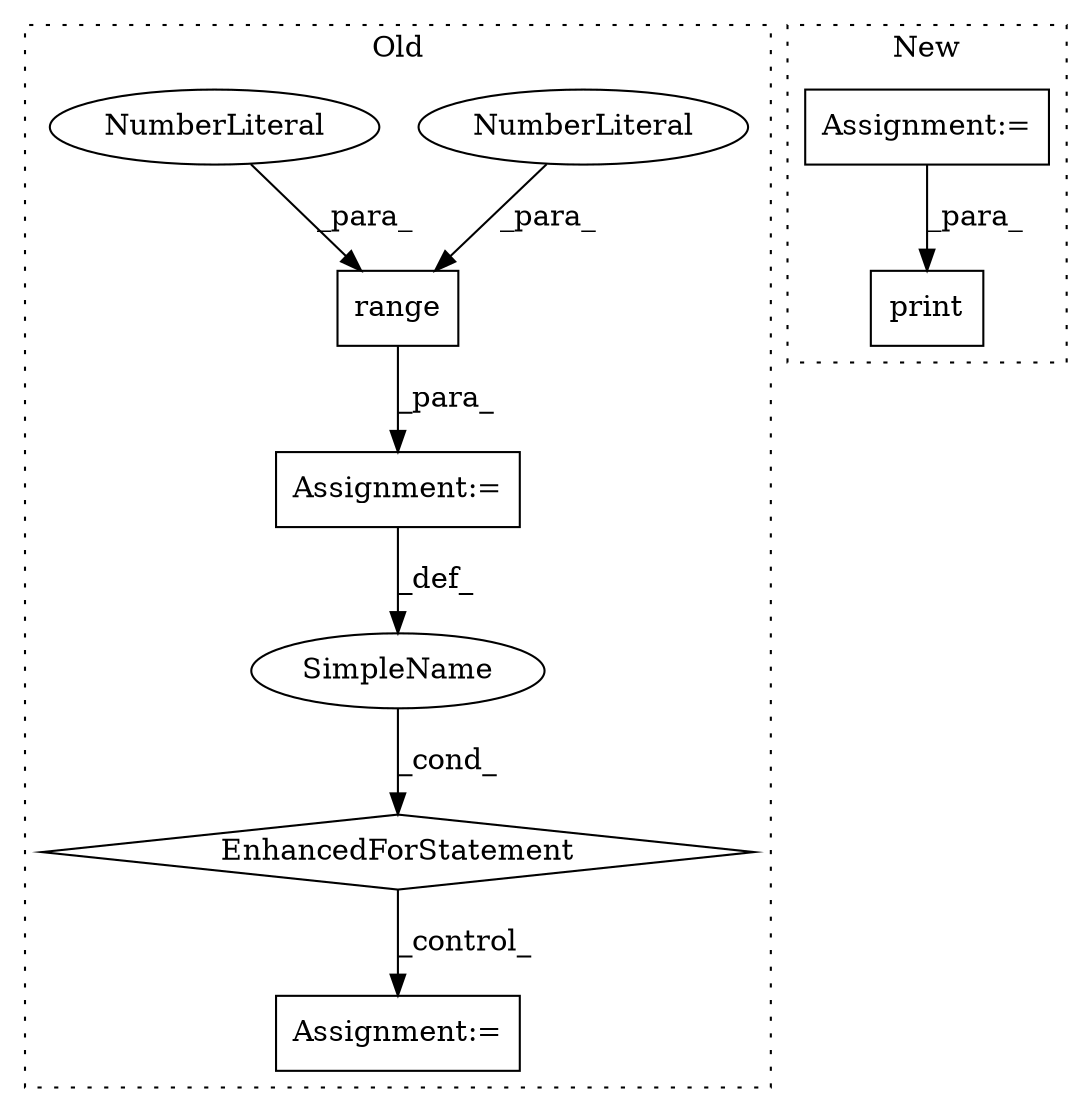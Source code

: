 digraph G {
subgraph cluster0 {
1 [label="range" a="32" s="435,450" l="6,1" shape="box"];
3 [label="Assignment:=" a="7" s="366,451" l="53,2" shape="box"];
4 [label="EnhancedForStatement" a="70" s="366,451" l="53,2" shape="diamond"];
5 [label="Assignment:=" a="7" s="615" l="1" shape="box"];
6 [label="SimpleName" a="42" s="423" l="9" shape="ellipse"];
7 [label="NumberLiteral" a="34" s="444" l="3" shape="ellipse"];
9 [label="NumberLiteral" a="34" s="441" l="2" shape="ellipse"];
label = "Old";
style="dotted";
}
subgraph cluster1 {
2 [label="print" a="32" s="601,703" l="6,1" shape="box"];
8 [label="Assignment:=" a="7" s="502" l="2" shape="box"];
label = "New";
style="dotted";
}
1 -> 3 [label="_para_"];
3 -> 6 [label="_def_"];
4 -> 5 [label="_control_"];
6 -> 4 [label="_cond_"];
7 -> 1 [label="_para_"];
8 -> 2 [label="_para_"];
9 -> 1 [label="_para_"];
}